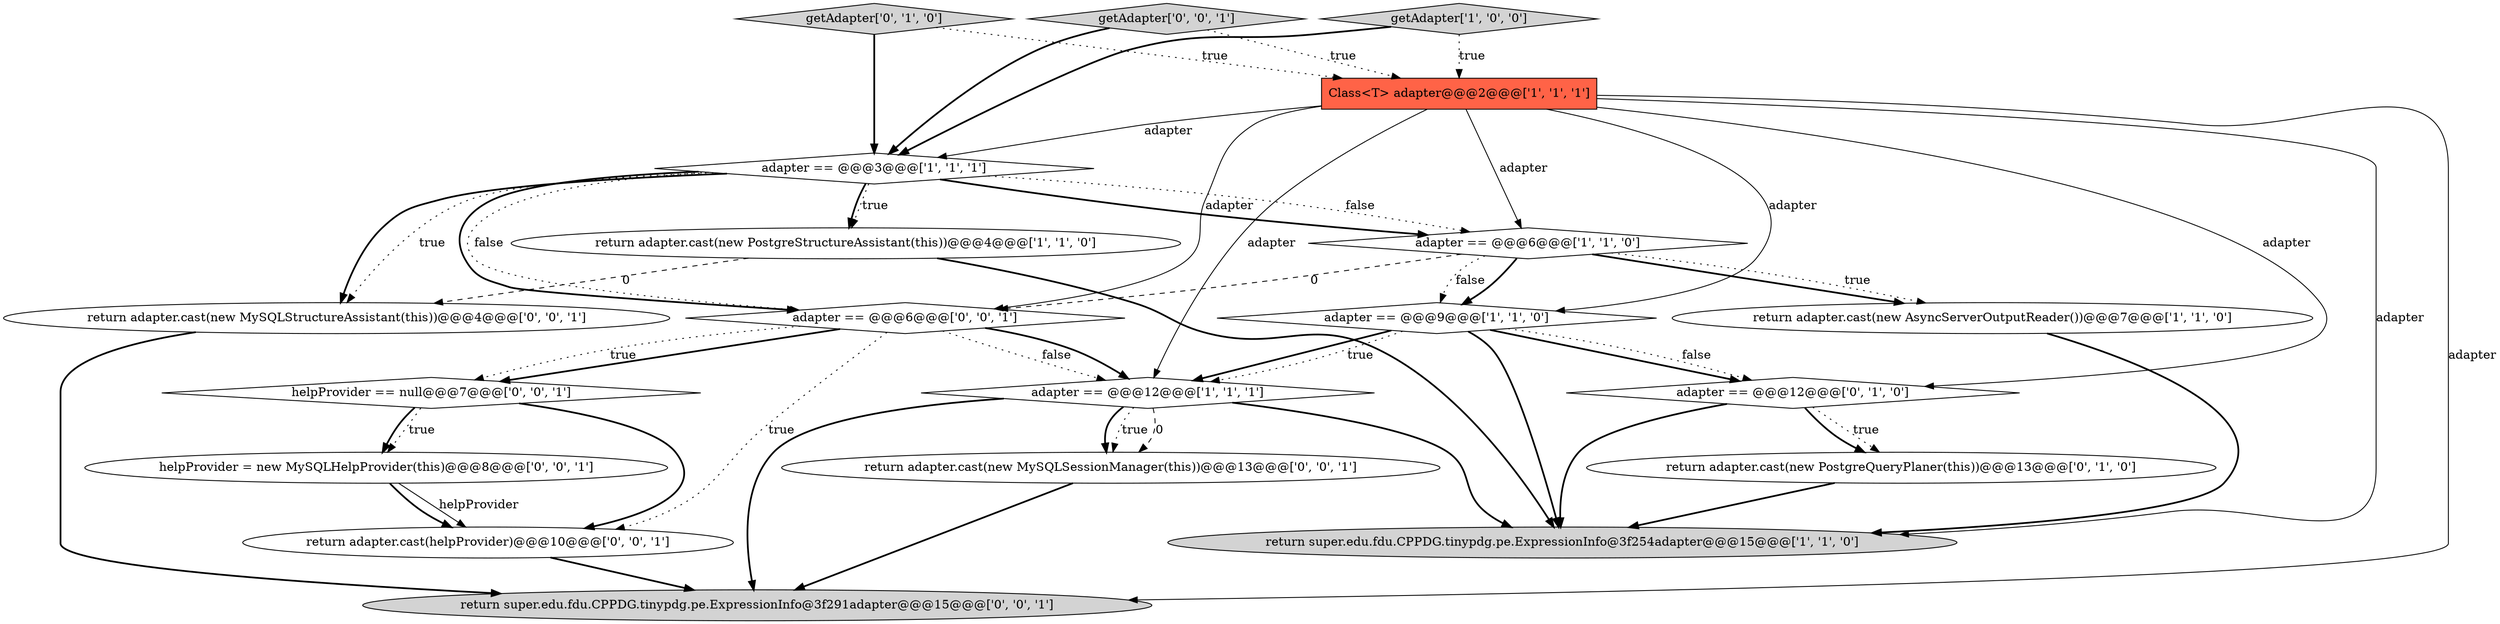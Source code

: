 digraph {
19 [style = filled, label = "return adapter.cast(new MySQLSessionManager(this))@@@13@@@['0', '0', '1']", fillcolor = white, shape = ellipse image = "AAA0AAABBB3BBB"];
3 [style = filled, label = "Class<T> adapter@@@2@@@['1', '1', '1']", fillcolor = tomato, shape = box image = "AAA0AAABBB1BBB"];
11 [style = filled, label = "getAdapter['0', '1', '0']", fillcolor = lightgray, shape = diamond image = "AAA0AAABBB2BBB"];
18 [style = filled, label = "return adapter.cast(helpProvider)@@@10@@@['0', '0', '1']", fillcolor = white, shape = ellipse image = "AAA0AAABBB3BBB"];
17 [style = filled, label = "return adapter.cast(new MySQLStructureAssistant(this))@@@4@@@['0', '0', '1']", fillcolor = white, shape = ellipse image = "AAA0AAABBB3BBB"];
1 [style = filled, label = "adapter == @@@3@@@['1', '1', '1']", fillcolor = white, shape = diamond image = "AAA0AAABBB1BBB"];
16 [style = filled, label = "adapter == @@@6@@@['0', '0', '1']", fillcolor = white, shape = diamond image = "AAA0AAABBB3BBB"];
0 [style = filled, label = "return super.edu.fdu.CPPDG.tinypdg.pe.ExpressionInfo@3f254adapter@@@15@@@['1', '1', '0']", fillcolor = lightgray, shape = ellipse image = "AAA0AAABBB1BBB"];
5 [style = filled, label = "getAdapter['1', '0', '0']", fillcolor = lightgray, shape = diamond image = "AAA0AAABBB1BBB"];
15 [style = filled, label = "helpProvider == null@@@7@@@['0', '0', '1']", fillcolor = white, shape = diamond image = "AAA0AAABBB3BBB"];
10 [style = filled, label = "return adapter.cast(new PostgreQueryPlaner(this))@@@13@@@['0', '1', '0']", fillcolor = white, shape = ellipse image = "AAA1AAABBB2BBB"];
4 [style = filled, label = "adapter == @@@9@@@['1', '1', '0']", fillcolor = white, shape = diamond image = "AAA0AAABBB1BBB"];
2 [style = filled, label = "adapter == @@@12@@@['1', '1', '1']", fillcolor = white, shape = diamond image = "AAA0AAABBB1BBB"];
8 [style = filled, label = "return adapter.cast(new AsyncServerOutputReader())@@@7@@@['1', '1', '0']", fillcolor = white, shape = ellipse image = "AAA0AAABBB1BBB"];
9 [style = filled, label = "adapter == @@@12@@@['0', '1', '0']", fillcolor = white, shape = diamond image = "AAA1AAABBB2BBB"];
14 [style = filled, label = "getAdapter['0', '0', '1']", fillcolor = lightgray, shape = diamond image = "AAA0AAABBB3BBB"];
6 [style = filled, label = "adapter == @@@6@@@['1', '1', '0']", fillcolor = white, shape = diamond image = "AAA0AAABBB1BBB"];
13 [style = filled, label = "return super.edu.fdu.CPPDG.tinypdg.pe.ExpressionInfo@3f291adapter@@@15@@@['0', '0', '1']", fillcolor = lightgray, shape = ellipse image = "AAA0AAABBB3BBB"];
7 [style = filled, label = "return adapter.cast(new PostgreStructureAssistant(this))@@@4@@@['1', '1', '0']", fillcolor = white, shape = ellipse image = "AAA0AAABBB1BBB"];
12 [style = filled, label = "helpProvider = new MySQLHelpProvider(this)@@@8@@@['0', '0', '1']", fillcolor = white, shape = ellipse image = "AAA0AAABBB3BBB"];
3->1 [style = solid, label="adapter"];
11->3 [style = dotted, label="true"];
6->4 [style = bold, label=""];
14->3 [style = dotted, label="true"];
8->0 [style = bold, label=""];
15->18 [style = bold, label=""];
15->12 [style = bold, label=""];
5->3 [style = dotted, label="true"];
2->13 [style = bold, label=""];
5->1 [style = bold, label=""];
1->7 [style = dotted, label="true"];
16->18 [style = dotted, label="true"];
18->13 [style = bold, label=""];
16->15 [style = bold, label=""];
11->1 [style = bold, label=""];
9->0 [style = bold, label=""];
3->9 [style = solid, label="adapter"];
12->18 [style = solid, label="helpProvider"];
1->17 [style = dotted, label="true"];
16->2 [style = dotted, label="false"];
1->6 [style = bold, label=""];
6->8 [style = bold, label=""];
3->6 [style = solid, label="adapter"];
16->15 [style = dotted, label="true"];
3->0 [style = solid, label="adapter"];
9->10 [style = dotted, label="true"];
3->13 [style = solid, label="adapter"];
4->2 [style = bold, label=""];
3->2 [style = solid, label="adapter"];
19->13 [style = bold, label=""];
16->2 [style = bold, label=""];
14->1 [style = bold, label=""];
3->16 [style = solid, label="adapter"];
7->17 [style = dashed, label="0"];
2->19 [style = dashed, label="0"];
6->4 [style = dotted, label="false"];
6->8 [style = dotted, label="true"];
2->19 [style = bold, label=""];
17->13 [style = bold, label=""];
4->9 [style = bold, label=""];
7->0 [style = bold, label=""];
1->17 [style = bold, label=""];
6->16 [style = dashed, label="0"];
1->16 [style = dotted, label="false"];
12->18 [style = bold, label=""];
4->9 [style = dotted, label="false"];
1->6 [style = dotted, label="false"];
2->0 [style = bold, label=""];
1->7 [style = bold, label=""];
1->16 [style = bold, label=""];
2->19 [style = dotted, label="true"];
3->4 [style = solid, label="adapter"];
10->0 [style = bold, label=""];
4->0 [style = bold, label=""];
15->12 [style = dotted, label="true"];
9->10 [style = bold, label=""];
4->2 [style = dotted, label="true"];
}
